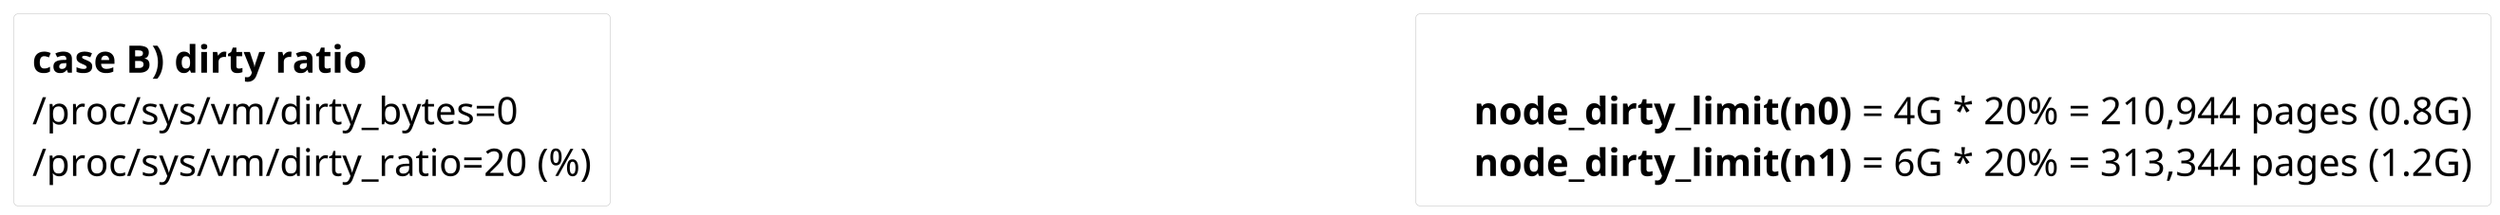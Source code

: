 @startuml
scale 2/1
skinparam ComponentStyle rectangle
skinparam Component {
    FontSize 20
    BackgroundColor tansparent
    BorderThickness 0
    BorderColor black
}

component c1 [
    **case B) dirty ratio**
    /proc/sys/vm/dirty_bytes=0
    /proc/sys/vm/dirty_ratio=20 (%)
]

component "xxx\t\t\t\t\t\t\t\t" as tag0 $tag0

component c2 [

    **node_dirty_limit(n0)** = 4G * 20% = 210,944 pages (0.8G)
    **node_dirty_limit(n1)** = 6G * 20% = 313,344 pages (1.2G)
]

c1-right-[tag0]
[tag0]-right-[c2]
hide $tag0

@enduml